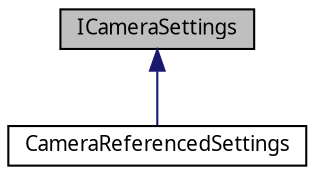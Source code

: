 digraph "ICameraSettings"
{
 // LATEX_PDF_SIZE
  edge [fontname="Calibrii",fontsize="10",labelfontname="Calibrii",labelfontsize="10"];
  node [fontname="Calibrii",fontsize="10",shape=record];
  Node1 [label="ICameraSettings",height=0.2,width=0.4,color="black", fillcolor="grey75", style="filled", fontcolor="black",tooltip=" "];
  Node1 -> Node2 [dir="back",color="midnightblue",fontsize="10",style="solid",fontname="Calibrii"];
  Node2 [label="CameraReferencedSettings",height=0.2,width=0.4,color="black", fillcolor="white", style="filled",URL="$d0/d23/classCameraReferencedSettings.html",tooltip=" "];
}
